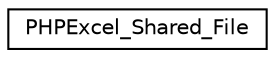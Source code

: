 digraph "Иерархия классов. Графический вид."
{
  edge [fontname="Helvetica",fontsize="10",labelfontname="Helvetica",labelfontsize="10"];
  node [fontname="Helvetica",fontsize="10",shape=record];
  rankdir="LR";
  Node0 [label="PHPExcel_Shared_File",height=0.2,width=0.4,color="black", fillcolor="white", style="filled",URL="$class_p_h_p_excel___shared___file.html"];
}
